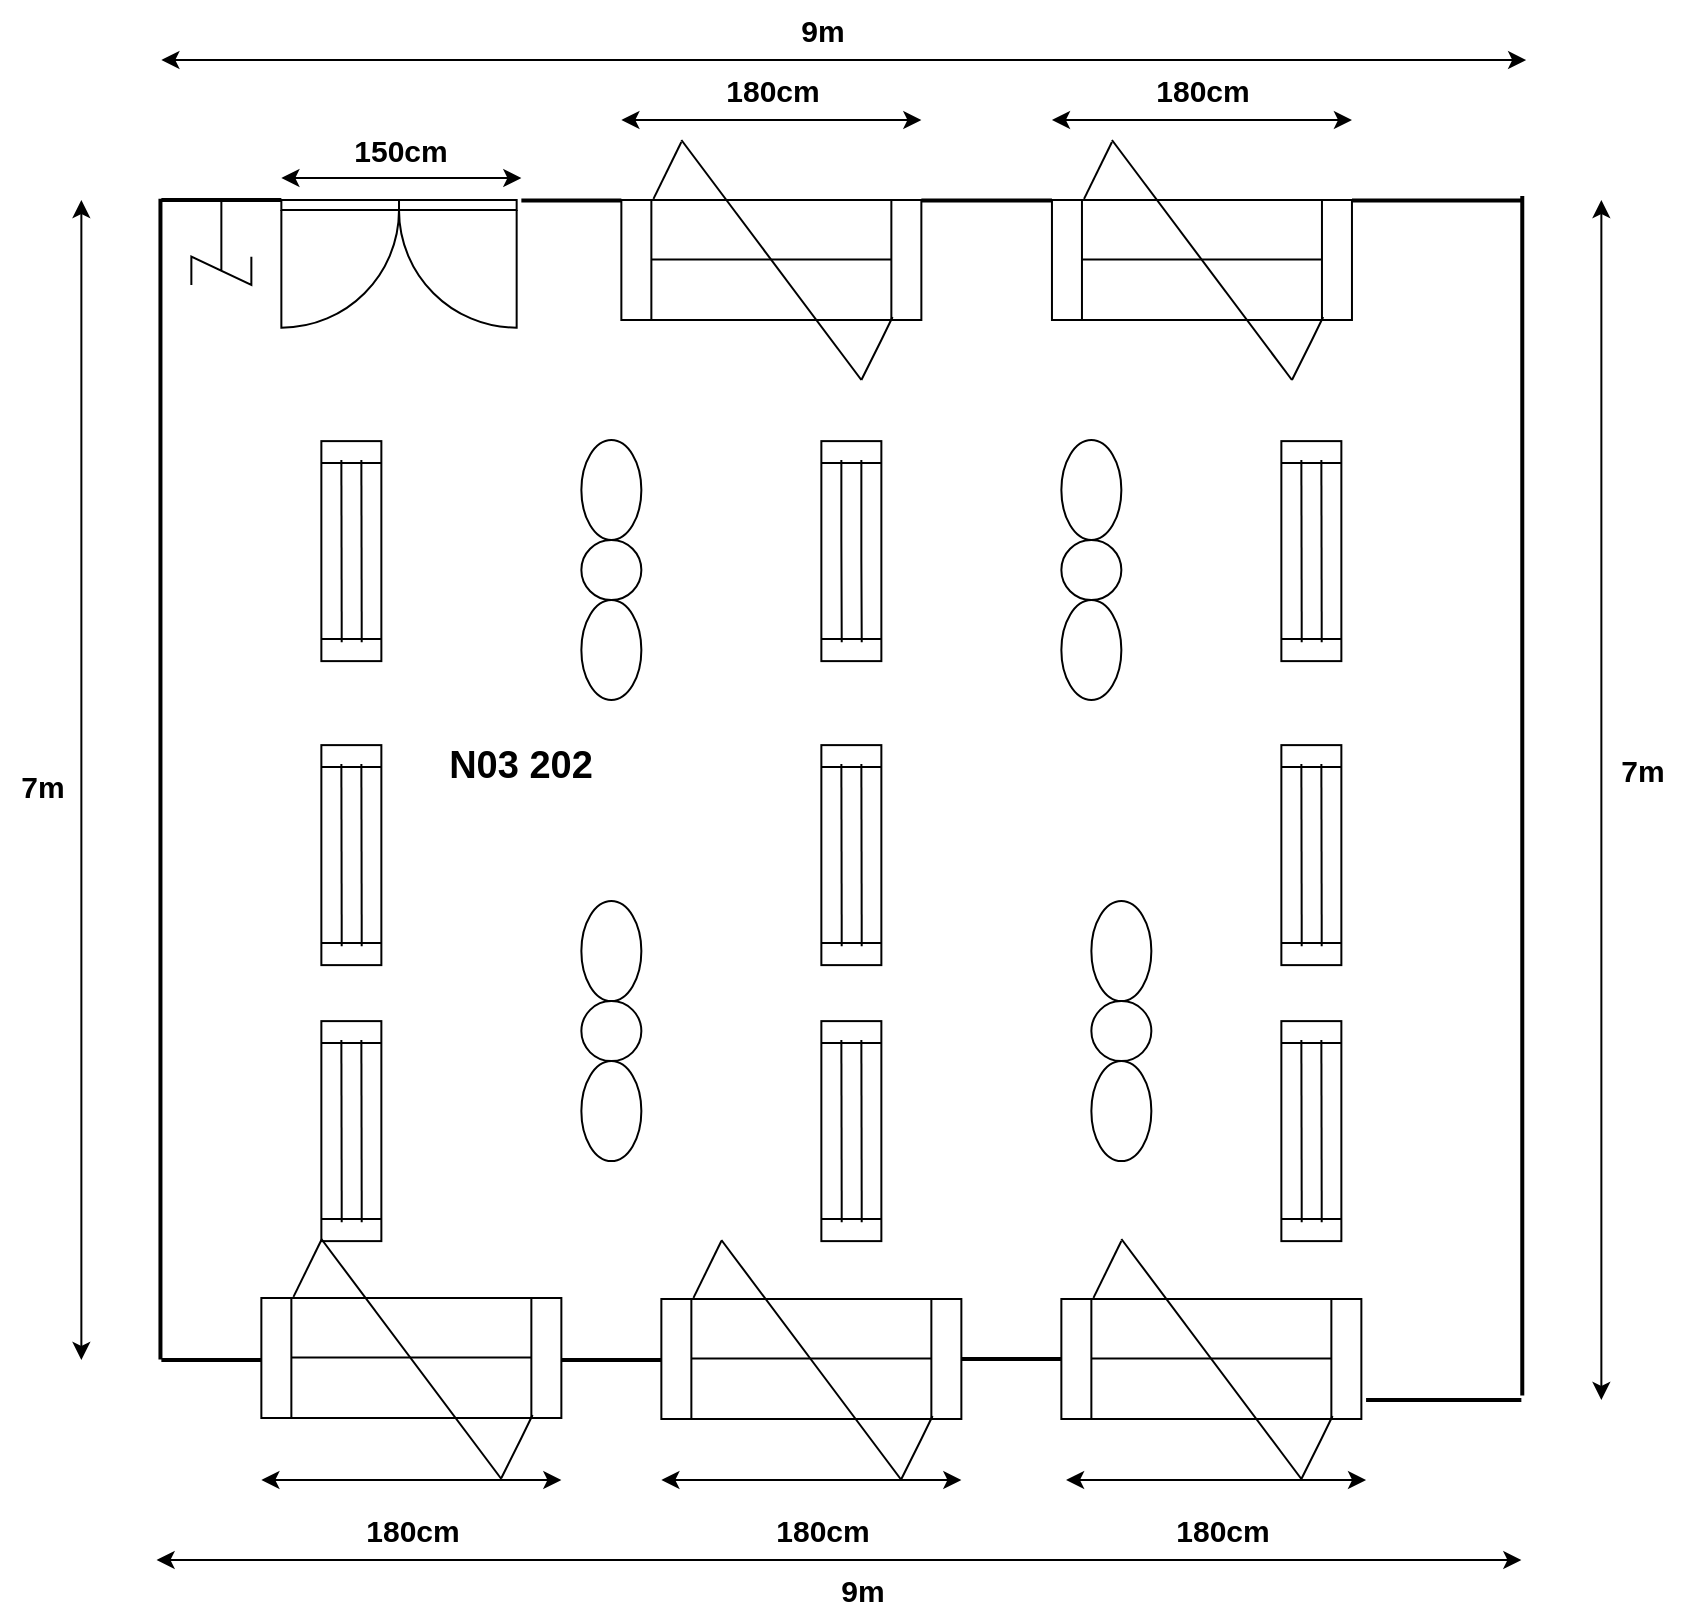 <mxfile version="26.1.1" pages="2">
  <diagram name="Trang-1" id="iNuTgDqB5YGGc_dW255r">
    <mxGraphModel dx="1675" dy="883" grid="1" gridSize="10" guides="1" tooltips="1" connect="1" arrows="1" fold="1" page="1" pageScale="1" pageWidth="1169" pageHeight="827" math="0" shadow="0">
      <root>
        <mxCell id="0" />
        <mxCell id="1" parent="0" />
        <mxCell id="Lc2VKI5pzuuBeO4M9qtB-26" value="" style="shape=process;whiteSpace=wrap;html=1;backgroundOutline=1;fillColor=none;verticalAlign=top;align=right;rotation=90;" parent="1" vertex="1">
          <mxGeometry x="160.68" y="300.56" width="110" height="30" as="geometry" />
        </mxCell>
        <mxCell id="Lc2VKI5pzuuBeO4M9qtB-30" value="" style="verticalLabelPosition=bottom;html=1;verticalAlign=top;align=center;shape=mxgraph.floorplan.doorDouble;aspect=fixed;" parent="1" vertex="1">
          <mxGeometry x="180.68" y="140" width="117.65" height="62.5" as="geometry" />
        </mxCell>
        <mxCell id="Lc2VKI5pzuuBeO4M9qtB-32" value="" style="line;strokeWidth=2;html=1;" parent="1" vertex="1">
          <mxGeometry x="300.68" y="130.25" width="50" height="20" as="geometry" />
        </mxCell>
        <mxCell id="Lc2VKI5pzuuBeO4M9qtB-33" value="" style="line;strokeWidth=2;html=1;" parent="1" vertex="1">
          <mxGeometry x="500.68" y="130.25" width="65.3" height="20" as="geometry" />
        </mxCell>
        <mxCell id="Lc2VKI5pzuuBeO4M9qtB-36" value="" style="line;strokeWidth=2;html=1;" parent="1" vertex="1">
          <mxGeometry x="715.98" y="130.25" width="84.7" height="20" as="geometry" />
        </mxCell>
        <mxCell id="Lc2VKI5pzuuBeO4M9qtB-44" value="" style="line;strokeWidth=2;html=1;rotation=90;" parent="1" vertex="1">
          <mxGeometry x="501.25" y="427.86" width="599.77" height="20" as="geometry" />
        </mxCell>
        <mxCell id="Lc2VKI5pzuuBeO4M9qtB-48" value="" style="ellipse;whiteSpace=wrap;html=1;aspect=fixed;fillColor=none;labelBackgroundColor=none;" parent="1" vertex="1">
          <mxGeometry x="330.68" y="310" width="30" height="30" as="geometry" />
        </mxCell>
        <mxCell id="Lc2VKI5pzuuBeO4M9qtB-50" value="" style="ellipse;whiteSpace=wrap;html=1;fillColor=none;labelBackgroundColor=none;" parent="1" vertex="1">
          <mxGeometry x="330.68" y="340" width="30" height="50" as="geometry" />
        </mxCell>
        <mxCell id="Lc2VKI5pzuuBeO4M9qtB-60" value="" style="endArrow=none;html=1;rounded=0;" parent="1" edge="1">
          <mxGeometry width="50" height="50" relative="1" as="geometry">
            <mxPoint x="210.68" y="270" as="sourcePoint" />
            <mxPoint x="210.86" y="361.13" as="targetPoint" />
          </mxGeometry>
        </mxCell>
        <mxCell id="Lc2VKI5pzuuBeO4M9qtB-67" value="" style="ellipse;whiteSpace=wrap;html=1;fillColor=none;labelBackgroundColor=none;" parent="1" vertex="1">
          <mxGeometry x="330.68" y="260" width="30" height="50" as="geometry" />
        </mxCell>
        <mxCell id="Lc2VKI5pzuuBeO4M9qtB-69" value="" style="line;strokeWidth=2;html=1;" parent="1" vertex="1">
          <mxGeometry x="120.68" y="130" width="60" height="20" as="geometry" />
        </mxCell>
        <mxCell id="Lc2VKI5pzuuBeO4M9qtB-71" value="" style="line;strokeWidth=2;html=1;rotation=90;" parent="1" vertex="1">
          <mxGeometry x="-170" y="419.55" width="580.45" height="20" as="geometry" />
        </mxCell>
        <mxCell id="Lc2VKI5pzuuBeO4M9qtB-74" value="" style="endArrow=none;html=1;rounded=0;" parent="1" edge="1">
          <mxGeometry width="50" height="50" relative="1" as="geometry">
            <mxPoint x="220.68" y="270" as="sourcePoint" />
            <mxPoint x="220.86" y="361.13" as="targetPoint" />
          </mxGeometry>
        </mxCell>
        <mxCell id="Lc2VKI5pzuuBeO4M9qtB-76" value="" style="shape=process;whiteSpace=wrap;html=1;backgroundOutline=1;fillColor=none;verticalAlign=top;align=right;rotation=90;" parent="1" vertex="1">
          <mxGeometry x="160.68" y="452.56" width="110" height="30" as="geometry" />
        </mxCell>
        <mxCell id="Lc2VKI5pzuuBeO4M9qtB-77" value="" style="endArrow=none;html=1;rounded=0;" parent="1" edge="1">
          <mxGeometry width="50" height="50" relative="1" as="geometry">
            <mxPoint x="210.68" y="422" as="sourcePoint" />
            <mxPoint x="210.86" y="513.13" as="targetPoint" />
          </mxGeometry>
        </mxCell>
        <mxCell id="Lc2VKI5pzuuBeO4M9qtB-78" value="" style="endArrow=none;html=1;rounded=0;" parent="1" edge="1">
          <mxGeometry width="50" height="50" relative="1" as="geometry">
            <mxPoint x="220.68" y="422" as="sourcePoint" />
            <mxPoint x="220.86" y="513.13" as="targetPoint" />
          </mxGeometry>
        </mxCell>
        <mxCell id="Lc2VKI5pzuuBeO4M9qtB-79" value="" style="shape=process;whiteSpace=wrap;html=1;backgroundOutline=1;fillColor=none;verticalAlign=top;align=right;rotation=90;" parent="1" vertex="1">
          <mxGeometry x="160.68" y="590.56" width="110" height="30" as="geometry" />
        </mxCell>
        <mxCell id="Lc2VKI5pzuuBeO4M9qtB-80" value="" style="endArrow=none;html=1;rounded=0;" parent="1" edge="1">
          <mxGeometry width="50" height="50" relative="1" as="geometry">
            <mxPoint x="210.68" y="560" as="sourcePoint" />
            <mxPoint x="210.86" y="651.13" as="targetPoint" />
          </mxGeometry>
        </mxCell>
        <mxCell id="Lc2VKI5pzuuBeO4M9qtB-81" value="" style="endArrow=none;html=1;rounded=0;" parent="1" edge="1">
          <mxGeometry width="50" height="50" relative="1" as="geometry">
            <mxPoint x="220.68" y="560" as="sourcePoint" />
            <mxPoint x="220.86" y="651.13" as="targetPoint" />
          </mxGeometry>
        </mxCell>
        <mxCell id="Lc2VKI5pzuuBeO4M9qtB-91" value="" style="shape=process;whiteSpace=wrap;html=1;backgroundOutline=1;fillColor=none;verticalAlign=top;align=right;rotation=90;" parent="1" vertex="1">
          <mxGeometry x="410.68" y="300.56" width="110" height="30" as="geometry" />
        </mxCell>
        <mxCell id="Lc2VKI5pzuuBeO4M9qtB-92" value="" style="endArrow=none;html=1;rounded=0;" parent="1" edge="1">
          <mxGeometry width="50" height="50" relative="1" as="geometry">
            <mxPoint x="460.68" y="270" as="sourcePoint" />
            <mxPoint x="460.86" y="361.13" as="targetPoint" />
            <Array as="points">
              <mxPoint x="460.68" y="310" />
            </Array>
          </mxGeometry>
        </mxCell>
        <mxCell id="Lc2VKI5pzuuBeO4M9qtB-93" value="" style="endArrow=none;html=1;rounded=0;" parent="1" edge="1">
          <mxGeometry width="50" height="50" relative="1" as="geometry">
            <mxPoint x="470.68" y="270" as="sourcePoint" />
            <mxPoint x="470.86" y="361.13" as="targetPoint" />
            <Array as="points">
              <mxPoint x="470.68" y="320" />
            </Array>
          </mxGeometry>
        </mxCell>
        <mxCell id="Lc2VKI5pzuuBeO4M9qtB-94" value="" style="shape=process;whiteSpace=wrap;html=1;backgroundOutline=1;fillColor=none;verticalAlign=top;align=right;rotation=90;" parent="1" vertex="1">
          <mxGeometry x="410.68" y="452.56" width="110" height="30" as="geometry" />
        </mxCell>
        <mxCell id="Lc2VKI5pzuuBeO4M9qtB-95" value="" style="endArrow=none;html=1;rounded=0;" parent="1" edge="1">
          <mxGeometry width="50" height="50" relative="1" as="geometry">
            <mxPoint x="460.68" y="422" as="sourcePoint" />
            <mxPoint x="460.86" y="513.13" as="targetPoint" />
          </mxGeometry>
        </mxCell>
        <mxCell id="Lc2VKI5pzuuBeO4M9qtB-96" value="" style="endArrow=none;html=1;rounded=0;" parent="1" edge="1">
          <mxGeometry width="50" height="50" relative="1" as="geometry">
            <mxPoint x="470.68" y="422" as="sourcePoint" />
            <mxPoint x="470.86" y="513.13" as="targetPoint" />
          </mxGeometry>
        </mxCell>
        <mxCell id="Lc2VKI5pzuuBeO4M9qtB-97" value="" style="shape=process;whiteSpace=wrap;html=1;backgroundOutline=1;fillColor=none;verticalAlign=top;align=right;rotation=90;" parent="1" vertex="1">
          <mxGeometry x="410.68" y="590.56" width="110" height="30" as="geometry" />
        </mxCell>
        <mxCell id="Lc2VKI5pzuuBeO4M9qtB-98" value="" style="endArrow=none;html=1;rounded=0;" parent="1" edge="1">
          <mxGeometry width="50" height="50" relative="1" as="geometry">
            <mxPoint x="460.68" y="560" as="sourcePoint" />
            <mxPoint x="460.86" y="651.13" as="targetPoint" />
          </mxGeometry>
        </mxCell>
        <mxCell id="Lc2VKI5pzuuBeO4M9qtB-99" value="" style="endArrow=none;html=1;rounded=0;" parent="1" edge="1">
          <mxGeometry width="50" height="50" relative="1" as="geometry">
            <mxPoint x="470.68" y="560" as="sourcePoint" />
            <mxPoint x="470.86" y="651.13" as="targetPoint" />
          </mxGeometry>
        </mxCell>
        <mxCell id="Lc2VKI5pzuuBeO4M9qtB-100" value="" style="shape=process;whiteSpace=wrap;html=1;backgroundOutline=1;fillColor=none;verticalAlign=top;align=right;rotation=90;" parent="1" vertex="1">
          <mxGeometry x="640.68" y="300.56" width="110" height="30" as="geometry" />
        </mxCell>
        <mxCell id="Lc2VKI5pzuuBeO4M9qtB-101" value="" style="endArrow=none;html=1;rounded=0;" parent="1" edge="1">
          <mxGeometry width="50" height="50" relative="1" as="geometry">
            <mxPoint x="690.68" y="270" as="sourcePoint" />
            <mxPoint x="690.86" y="361.13" as="targetPoint" />
          </mxGeometry>
        </mxCell>
        <mxCell id="Lc2VKI5pzuuBeO4M9qtB-102" value="" style="endArrow=none;html=1;rounded=0;" parent="1" edge="1">
          <mxGeometry width="50" height="50" relative="1" as="geometry">
            <mxPoint x="700.68" y="270" as="sourcePoint" />
            <mxPoint x="700.86" y="361.13" as="targetPoint" />
          </mxGeometry>
        </mxCell>
        <mxCell id="Lc2VKI5pzuuBeO4M9qtB-103" value="" style="shape=process;whiteSpace=wrap;html=1;backgroundOutline=1;fillColor=none;verticalAlign=top;align=right;rotation=90;" parent="1" vertex="1">
          <mxGeometry x="640.68" y="452.56" width="110" height="30" as="geometry" />
        </mxCell>
        <mxCell id="Lc2VKI5pzuuBeO4M9qtB-104" value="" style="endArrow=none;html=1;rounded=0;" parent="1" edge="1">
          <mxGeometry width="50" height="50" relative="1" as="geometry">
            <mxPoint x="690.68" y="422" as="sourcePoint" />
            <mxPoint x="690.86" y="513.13" as="targetPoint" />
          </mxGeometry>
        </mxCell>
        <mxCell id="Lc2VKI5pzuuBeO4M9qtB-105" value="" style="endArrow=none;html=1;rounded=0;" parent="1" edge="1">
          <mxGeometry width="50" height="50" relative="1" as="geometry">
            <mxPoint x="700.68" y="422" as="sourcePoint" />
            <mxPoint x="700.86" y="513.13" as="targetPoint" />
          </mxGeometry>
        </mxCell>
        <mxCell id="Lc2VKI5pzuuBeO4M9qtB-106" value="" style="shape=process;whiteSpace=wrap;html=1;backgroundOutline=1;fillColor=none;verticalAlign=top;align=right;rotation=90;" parent="1" vertex="1">
          <mxGeometry x="640.68" y="590.56" width="110" height="30" as="geometry" />
        </mxCell>
        <mxCell id="Lc2VKI5pzuuBeO4M9qtB-107" value="" style="endArrow=none;html=1;rounded=0;" parent="1" edge="1">
          <mxGeometry width="50" height="50" relative="1" as="geometry">
            <mxPoint x="690.68" y="560" as="sourcePoint" />
            <mxPoint x="690.86" y="651.13" as="targetPoint" />
          </mxGeometry>
        </mxCell>
        <mxCell id="Lc2VKI5pzuuBeO4M9qtB-108" value="" style="endArrow=none;html=1;rounded=0;" parent="1" edge="1">
          <mxGeometry width="50" height="50" relative="1" as="geometry">
            <mxPoint x="700.68" y="560" as="sourcePoint" />
            <mxPoint x="700.86" y="651.13" as="targetPoint" />
          </mxGeometry>
        </mxCell>
        <mxCell id="Lc2VKI5pzuuBeO4M9qtB-109" value="" style="ellipse;whiteSpace=wrap;html=1;aspect=fixed;fillColor=none;labelBackgroundColor=none;" parent="1" vertex="1">
          <mxGeometry x="330.68" y="540.56" width="30" height="30" as="geometry" />
        </mxCell>
        <mxCell id="Lc2VKI5pzuuBeO4M9qtB-110" value="" style="ellipse;whiteSpace=wrap;html=1;fillColor=none;labelBackgroundColor=none;" parent="1" vertex="1">
          <mxGeometry x="330.68" y="570.56" width="30" height="50" as="geometry" />
        </mxCell>
        <mxCell id="Lc2VKI5pzuuBeO4M9qtB-111" value="" style="ellipse;whiteSpace=wrap;html=1;fillColor=none;labelBackgroundColor=none;" parent="1" vertex="1">
          <mxGeometry x="330.68" y="490.56" width="30" height="50" as="geometry" />
        </mxCell>
        <mxCell id="Lc2VKI5pzuuBeO4M9qtB-112" value="" style="ellipse;whiteSpace=wrap;html=1;aspect=fixed;fillColor=none;labelBackgroundColor=none;" parent="1" vertex="1">
          <mxGeometry x="570.68" y="310" width="30" height="30" as="geometry" />
        </mxCell>
        <mxCell id="Lc2VKI5pzuuBeO4M9qtB-113" value="" style="ellipse;whiteSpace=wrap;html=1;fillColor=none;labelBackgroundColor=none;" parent="1" vertex="1">
          <mxGeometry x="570.68" y="340" width="30" height="50" as="geometry" />
        </mxCell>
        <mxCell id="Lc2VKI5pzuuBeO4M9qtB-114" value="" style="ellipse;whiteSpace=wrap;html=1;fillColor=none;labelBackgroundColor=none;" parent="1" vertex="1">
          <mxGeometry x="570.68" y="260" width="30" height="50" as="geometry" />
        </mxCell>
        <mxCell id="Lc2VKI5pzuuBeO4M9qtB-115" value="" style="ellipse;whiteSpace=wrap;html=1;aspect=fixed;fillColor=none;labelBackgroundColor=none;" parent="1" vertex="1">
          <mxGeometry x="585.68" y="540.56" width="30" height="30" as="geometry" />
        </mxCell>
        <mxCell id="Lc2VKI5pzuuBeO4M9qtB-116" value="" style="ellipse;whiteSpace=wrap;html=1;fillColor=none;labelBackgroundColor=none;" parent="1" vertex="1">
          <mxGeometry x="585.68" y="570.56" width="30" height="50" as="geometry" />
        </mxCell>
        <mxCell id="Lc2VKI5pzuuBeO4M9qtB-117" value="" style="ellipse;whiteSpace=wrap;html=1;fillColor=none;labelBackgroundColor=none;" parent="1" vertex="1">
          <mxGeometry x="585.68" y="490.56" width="30" height="50" as="geometry" />
        </mxCell>
        <mxCell id="Lc2VKI5pzuuBeO4M9qtB-121" value="" style="line;strokeWidth=2;html=1;" parent="1" vertex="1">
          <mxGeometry x="723.03" y="730" width="77.65" height="20" as="geometry" />
        </mxCell>
        <mxCell id="Lc2VKI5pzuuBeO4M9qtB-125" value="" style="shape=mxgraph.pid.agitators.agitator,_stirrer;html=1;pointerEvents=1;align=center;verticalLabelPosition=bottom;verticalAlign=top;dashed=0;rotation=0;" parent="1" vertex="1">
          <mxGeometry x="135.68" y="140" width="30" height="42.5" as="geometry" />
        </mxCell>
        <mxCell id="q1vCyBdFo2SXuo92vj-O-9" value="" style="shape=process;whiteSpace=wrap;html=1;backgroundOutline=1;fillColor=none;" vertex="1" parent="1">
          <mxGeometry x="350.68" y="140" width="150" height="60" as="geometry" />
        </mxCell>
        <mxCell id="q1vCyBdFo2SXuo92vj-O-10" value="" style="endArrow=none;html=1;rounded=0;" edge="1" parent="1">
          <mxGeometry width="50" height="50" relative="1" as="geometry">
            <mxPoint x="485.68" y="169.71" as="sourcePoint" />
            <mxPoint x="365.68" y="169.71" as="targetPoint" />
          </mxGeometry>
        </mxCell>
        <mxCell id="q1vCyBdFo2SXuo92vj-O-11" value="" style="endArrow=none;html=1;rounded=0;entryX=0.904;entryY=0.975;entryDx=0;entryDy=0;entryPerimeter=0;" edge="1" parent="1" target="q1vCyBdFo2SXuo92vj-O-9">
          <mxGeometry width="50" height="50" relative="1" as="geometry">
            <mxPoint x="470.68" y="230" as="sourcePoint" />
            <mxPoint x="490.68" y="220" as="targetPoint" />
            <Array as="points">
              <mxPoint x="480.68" y="210" />
            </Array>
          </mxGeometry>
        </mxCell>
        <mxCell id="q1vCyBdFo2SXuo92vj-O-12" value="" style="endArrow=none;html=1;rounded=0;exitX=0.107;exitY=-0.009;exitDx=0;exitDy=0;exitPerimeter=0;" edge="1" parent="1" source="q1vCyBdFo2SXuo92vj-O-9">
          <mxGeometry width="50" height="50" relative="1" as="geometry">
            <mxPoint x="370.68" y="131" as="sourcePoint" />
            <mxPoint x="380.68" y="111" as="targetPoint" />
            <Array as="points">
              <mxPoint x="380.68" y="111" />
            </Array>
          </mxGeometry>
        </mxCell>
        <mxCell id="q1vCyBdFo2SXuo92vj-O-13" value="" style="endArrow=none;html=1;rounded=0;" edge="1" parent="1">
          <mxGeometry width="50" height="50" relative="1" as="geometry">
            <mxPoint x="380.68" y="110" as="sourcePoint" />
            <mxPoint x="470.68" y="230" as="targetPoint" />
          </mxGeometry>
        </mxCell>
        <mxCell id="q1vCyBdFo2SXuo92vj-O-14" value="" style="shape=process;whiteSpace=wrap;html=1;backgroundOutline=1;fillColor=none;" vertex="1" parent="1">
          <mxGeometry x="565.98" y="140" width="150" height="60" as="geometry" />
        </mxCell>
        <mxCell id="q1vCyBdFo2SXuo92vj-O-15" value="" style="endArrow=none;html=1;rounded=0;" edge="1" parent="1">
          <mxGeometry width="50" height="50" relative="1" as="geometry">
            <mxPoint x="700.98" y="169.71" as="sourcePoint" />
            <mxPoint x="580.98" y="169.71" as="targetPoint" />
          </mxGeometry>
        </mxCell>
        <mxCell id="q1vCyBdFo2SXuo92vj-O-16" value="" style="endArrow=none;html=1;rounded=0;entryX=0.904;entryY=0.975;entryDx=0;entryDy=0;entryPerimeter=0;" edge="1" parent="1" target="q1vCyBdFo2SXuo92vj-O-14">
          <mxGeometry width="50" height="50" relative="1" as="geometry">
            <mxPoint x="685.98" y="230" as="sourcePoint" />
            <mxPoint x="705.98" y="220" as="targetPoint" />
            <Array as="points">
              <mxPoint x="695.98" y="210" />
            </Array>
          </mxGeometry>
        </mxCell>
        <mxCell id="q1vCyBdFo2SXuo92vj-O-17" value="" style="endArrow=none;html=1;rounded=0;exitX=0.107;exitY=-0.009;exitDx=0;exitDy=0;exitPerimeter=0;" edge="1" parent="1" source="q1vCyBdFo2SXuo92vj-O-14">
          <mxGeometry width="50" height="50" relative="1" as="geometry">
            <mxPoint x="585.98" y="131" as="sourcePoint" />
            <mxPoint x="595.98" y="111" as="targetPoint" />
            <Array as="points">
              <mxPoint x="595.98" y="111" />
            </Array>
          </mxGeometry>
        </mxCell>
        <mxCell id="q1vCyBdFo2SXuo92vj-O-18" value="" style="endArrow=none;html=1;rounded=0;" edge="1" parent="1">
          <mxGeometry width="50" height="50" relative="1" as="geometry">
            <mxPoint x="595.98" y="110" as="sourcePoint" />
            <mxPoint x="685.98" y="230" as="targetPoint" />
          </mxGeometry>
        </mxCell>
        <mxCell id="q1vCyBdFo2SXuo92vj-O-19" value="" style="shape=process;whiteSpace=wrap;html=1;backgroundOutline=1;fillColor=none;" vertex="1" parent="1">
          <mxGeometry x="570.68" y="689.5" width="150" height="60" as="geometry" />
        </mxCell>
        <mxCell id="q1vCyBdFo2SXuo92vj-O-20" value="" style="endArrow=none;html=1;rounded=0;" edge="1" parent="1">
          <mxGeometry width="50" height="50" relative="1" as="geometry">
            <mxPoint x="705.68" y="719.21" as="sourcePoint" />
            <mxPoint x="585.68" y="719.21" as="targetPoint" />
          </mxGeometry>
        </mxCell>
        <mxCell id="q1vCyBdFo2SXuo92vj-O-21" value="" style="endArrow=none;html=1;rounded=0;entryX=0.904;entryY=0.975;entryDx=0;entryDy=0;entryPerimeter=0;" edge="1" parent="1" target="q1vCyBdFo2SXuo92vj-O-19">
          <mxGeometry width="50" height="50" relative="1" as="geometry">
            <mxPoint x="690.68" y="779.5" as="sourcePoint" />
            <mxPoint x="710.68" y="769.5" as="targetPoint" />
            <Array as="points">
              <mxPoint x="700.68" y="759.5" />
            </Array>
          </mxGeometry>
        </mxCell>
        <mxCell id="q1vCyBdFo2SXuo92vj-O-22" value="" style="endArrow=none;html=1;rounded=0;exitX=0.107;exitY=-0.009;exitDx=0;exitDy=0;exitPerimeter=0;" edge="1" parent="1" source="q1vCyBdFo2SXuo92vj-O-19">
          <mxGeometry width="50" height="50" relative="1" as="geometry">
            <mxPoint x="590.68" y="680.5" as="sourcePoint" />
            <mxPoint x="600.68" y="660.5" as="targetPoint" />
            <Array as="points">
              <mxPoint x="600.68" y="660.5" />
            </Array>
          </mxGeometry>
        </mxCell>
        <mxCell id="q1vCyBdFo2SXuo92vj-O-23" value="" style="endArrow=none;html=1;rounded=0;" edge="1" parent="1">
          <mxGeometry width="50" height="50" relative="1" as="geometry">
            <mxPoint x="600.68" y="659.5" as="sourcePoint" />
            <mxPoint x="690.68" y="779.5" as="targetPoint" />
          </mxGeometry>
        </mxCell>
        <mxCell id="q1vCyBdFo2SXuo92vj-O-24" value="" style="shape=process;whiteSpace=wrap;html=1;backgroundOutline=1;fillColor=none;" vertex="1" parent="1">
          <mxGeometry x="370.68" y="689.5" width="150" height="60" as="geometry" />
        </mxCell>
        <mxCell id="q1vCyBdFo2SXuo92vj-O-25" value="" style="endArrow=none;html=1;rounded=0;" edge="1" parent="1">
          <mxGeometry width="50" height="50" relative="1" as="geometry">
            <mxPoint x="505.68" y="719.21" as="sourcePoint" />
            <mxPoint x="385.68" y="719.21" as="targetPoint" />
          </mxGeometry>
        </mxCell>
        <mxCell id="q1vCyBdFo2SXuo92vj-O-26" value="" style="endArrow=none;html=1;rounded=0;entryX=0.904;entryY=0.975;entryDx=0;entryDy=0;entryPerimeter=0;" edge="1" parent="1" target="q1vCyBdFo2SXuo92vj-O-24">
          <mxGeometry width="50" height="50" relative="1" as="geometry">
            <mxPoint x="490.68" y="779.5" as="sourcePoint" />
            <mxPoint x="510.68" y="769.5" as="targetPoint" />
            <Array as="points">
              <mxPoint x="500.68" y="759.5" />
            </Array>
          </mxGeometry>
        </mxCell>
        <mxCell id="q1vCyBdFo2SXuo92vj-O-27" value="" style="endArrow=none;html=1;rounded=0;exitX=0.107;exitY=-0.009;exitDx=0;exitDy=0;exitPerimeter=0;" edge="1" parent="1" source="q1vCyBdFo2SXuo92vj-O-24">
          <mxGeometry width="50" height="50" relative="1" as="geometry">
            <mxPoint x="390.68" y="680.5" as="sourcePoint" />
            <mxPoint x="400.68" y="660.5" as="targetPoint" />
            <Array as="points">
              <mxPoint x="400.68" y="660.5" />
            </Array>
          </mxGeometry>
        </mxCell>
        <mxCell id="q1vCyBdFo2SXuo92vj-O-28" value="" style="endArrow=none;html=1;rounded=0;" edge="1" parent="1">
          <mxGeometry width="50" height="50" relative="1" as="geometry">
            <mxPoint x="400.68" y="660" as="sourcePoint" />
            <mxPoint x="490.68" y="780" as="targetPoint" />
          </mxGeometry>
        </mxCell>
        <mxCell id="q1vCyBdFo2SXuo92vj-O-29" value="" style="shape=process;whiteSpace=wrap;html=1;backgroundOutline=1;fillColor=none;" vertex="1" parent="1">
          <mxGeometry x="170.68" y="689" width="150" height="60" as="geometry" />
        </mxCell>
        <mxCell id="q1vCyBdFo2SXuo92vj-O-30" value="" style="endArrow=none;html=1;rounded=0;" edge="1" parent="1">
          <mxGeometry width="50" height="50" relative="1" as="geometry">
            <mxPoint x="305.68" y="718.71" as="sourcePoint" />
            <mxPoint x="185.68" y="718.71" as="targetPoint" />
          </mxGeometry>
        </mxCell>
        <mxCell id="q1vCyBdFo2SXuo92vj-O-31" value="" style="endArrow=none;html=1;rounded=0;entryX=0.904;entryY=0.975;entryDx=0;entryDy=0;entryPerimeter=0;" edge="1" parent="1" target="q1vCyBdFo2SXuo92vj-O-29">
          <mxGeometry width="50" height="50" relative="1" as="geometry">
            <mxPoint x="290.68" y="779" as="sourcePoint" />
            <mxPoint x="310.68" y="769" as="targetPoint" />
            <Array as="points">
              <mxPoint x="300.68" y="759" />
            </Array>
          </mxGeometry>
        </mxCell>
        <mxCell id="q1vCyBdFo2SXuo92vj-O-32" value="" style="endArrow=none;html=1;rounded=0;exitX=0.107;exitY=-0.009;exitDx=0;exitDy=0;exitPerimeter=0;" edge="1" parent="1" source="q1vCyBdFo2SXuo92vj-O-29">
          <mxGeometry width="50" height="50" relative="1" as="geometry">
            <mxPoint x="190.68" y="680" as="sourcePoint" />
            <mxPoint x="200.68" y="660" as="targetPoint" />
            <Array as="points">
              <mxPoint x="200.68" y="660" />
            </Array>
          </mxGeometry>
        </mxCell>
        <mxCell id="q1vCyBdFo2SXuo92vj-O-33" value="" style="endArrow=none;html=1;rounded=0;" edge="1" parent="1">
          <mxGeometry width="50" height="50" relative="1" as="geometry">
            <mxPoint x="200.68" y="659.5" as="sourcePoint" />
            <mxPoint x="290.68" y="779.5" as="targetPoint" />
          </mxGeometry>
        </mxCell>
        <mxCell id="q1vCyBdFo2SXuo92vj-O-34" value="" style="line;strokeWidth=2;html=1;" vertex="1" parent="1">
          <mxGeometry x="520.68" y="709.5" width="50" height="20" as="geometry" />
        </mxCell>
        <mxCell id="q1vCyBdFo2SXuo92vj-O-35" value="" style="line;strokeWidth=2;html=1;" vertex="1" parent="1">
          <mxGeometry x="320.68" y="710" width="50" height="20" as="geometry" />
        </mxCell>
        <mxCell id="q1vCyBdFo2SXuo92vj-O-36" value="" style="line;strokeWidth=2;html=1;" vertex="1" parent="1">
          <mxGeometry x="120.68" y="710" width="50" height="20" as="geometry" />
        </mxCell>
        <mxCell id="q1vCyBdFo2SXuo92vj-O-37" value="" style="endArrow=classic;startArrow=classic;html=1;rounded=0;" edge="1" parent="1">
          <mxGeometry width="50" height="50" relative="1" as="geometry">
            <mxPoint x="80.68" y="720" as="sourcePoint" />
            <mxPoint x="80.68" y="140" as="targetPoint" />
          </mxGeometry>
        </mxCell>
        <mxCell id="q1vCyBdFo2SXuo92vj-O-39" value="7m" style="text;html=1;align=center;verticalAlign=middle;resizable=0;points=[];autosize=1;strokeColor=none;fillColor=none;strokeWidth=1;rounded=0;fontStyle=1;fontSize=15;" vertex="1" parent="1">
          <mxGeometry x="40.68" y="417.86" width="40" height="30" as="geometry" />
        </mxCell>
        <mxCell id="q1vCyBdFo2SXuo92vj-O-42" value="" style="endArrow=classic;startArrow=classic;html=1;rounded=0;" edge="1" parent="1">
          <mxGeometry width="50" height="50" relative="1" as="geometry">
            <mxPoint x="120.68" y="70" as="sourcePoint" />
            <mxPoint x="803.08" y="70" as="targetPoint" />
          </mxGeometry>
        </mxCell>
        <mxCell id="q1vCyBdFo2SXuo92vj-O-43" value="9m" style="text;html=1;align=center;verticalAlign=middle;resizable=0;points=[];autosize=1;strokeColor=none;fillColor=none;strokeWidth=1;rounded=0;fontStyle=1;fontSize=15;" vertex="1" parent="1">
          <mxGeometry x="430.68" y="40" width="40" height="30" as="geometry" />
        </mxCell>
        <mxCell id="q1vCyBdFo2SXuo92vj-O-44" value="" style="endArrow=classic;startArrow=classic;html=1;rounded=0;" edge="1" parent="1">
          <mxGeometry width="50" height="50" relative="1" as="geometry">
            <mxPoint x="840.68" y="740" as="sourcePoint" />
            <mxPoint x="840.68" y="140" as="targetPoint" />
          </mxGeometry>
        </mxCell>
        <mxCell id="q1vCyBdFo2SXuo92vj-O-45" value="7m" style="text;html=1;align=center;verticalAlign=middle;resizable=0;points=[];autosize=1;strokeColor=none;fillColor=none;strokeWidth=1;rounded=0;fontStyle=1;fontSize=15;" vertex="1" parent="1">
          <mxGeometry x="840.68" y="409.55" width="40" height="30" as="geometry" />
        </mxCell>
        <mxCell id="q1vCyBdFo2SXuo92vj-O-46" value="" style="endArrow=classic;startArrow=classic;html=1;rounded=0;" edge="1" parent="1">
          <mxGeometry width="50" height="50" relative="1" as="geometry">
            <mxPoint x="118.28" y="820" as="sourcePoint" />
            <mxPoint x="800.68" y="820" as="targetPoint" />
          </mxGeometry>
        </mxCell>
        <mxCell id="q1vCyBdFo2SXuo92vj-O-47" value="9m" style="text;html=1;align=center;verticalAlign=middle;resizable=0;points=[];autosize=1;strokeColor=none;fillColor=none;strokeWidth=1;rounded=0;fontStyle=1;fontSize=15;" vertex="1" parent="1">
          <mxGeometry x="450.68" y="820" width="40" height="30" as="geometry" />
        </mxCell>
        <mxCell id="q1vCyBdFo2SXuo92vj-O-48" value="" style="endArrow=classic;startArrow=classic;html=1;rounded=0;" edge="1" parent="1">
          <mxGeometry width="50" height="50" relative="1" as="geometry">
            <mxPoint x="170.68" y="780" as="sourcePoint" />
            <mxPoint x="320.68" y="780" as="targetPoint" />
          </mxGeometry>
        </mxCell>
        <mxCell id="q1vCyBdFo2SXuo92vj-O-49" value="180cm" style="text;html=1;align=center;verticalAlign=middle;resizable=0;points=[];autosize=1;strokeColor=none;fillColor=none;strokeWidth=1;rounded=0;fontStyle=1;fontSize=15;" vertex="1" parent="1">
          <mxGeometry x="210.68" y="790" width="70" height="30" as="geometry" />
        </mxCell>
        <mxCell id="q1vCyBdFo2SXuo92vj-O-50" value="" style="endArrow=classic;startArrow=classic;html=1;rounded=0;" edge="1" parent="1">
          <mxGeometry width="50" height="50" relative="1" as="geometry">
            <mxPoint x="370.68" y="780" as="sourcePoint" />
            <mxPoint x="520.68" y="780" as="targetPoint" />
          </mxGeometry>
        </mxCell>
        <mxCell id="q1vCyBdFo2SXuo92vj-O-51" value="" style="endArrow=classic;startArrow=classic;html=1;rounded=0;" edge="1" parent="1">
          <mxGeometry width="50" height="50" relative="1" as="geometry">
            <mxPoint x="573.03" y="780" as="sourcePoint" />
            <mxPoint x="723.03" y="780" as="targetPoint" />
          </mxGeometry>
        </mxCell>
        <mxCell id="q1vCyBdFo2SXuo92vj-O-52" value="180cm" style="text;html=1;align=center;verticalAlign=middle;resizable=0;points=[];autosize=1;strokeColor=none;fillColor=none;strokeWidth=1;rounded=0;fontStyle=1;fontSize=15;" vertex="1" parent="1">
          <mxGeometry x="415.68" y="790" width="70" height="30" as="geometry" />
        </mxCell>
        <mxCell id="q1vCyBdFo2SXuo92vj-O-53" value="180cm" style="text;html=1;align=center;verticalAlign=middle;resizable=0;points=[];autosize=1;strokeColor=none;fillColor=none;strokeWidth=1;rounded=0;fontStyle=1;fontSize=15;" vertex="1" parent="1">
          <mxGeometry x="615.68" y="790" width="70" height="30" as="geometry" />
        </mxCell>
        <mxCell id="q1vCyBdFo2SXuo92vj-O-54" value="" style="endArrow=classic;startArrow=classic;html=1;rounded=0;" edge="1" parent="1">
          <mxGeometry width="50" height="50" relative="1" as="geometry">
            <mxPoint x="350.68" y="100" as="sourcePoint" />
            <mxPoint x="500.68" y="100" as="targetPoint" />
          </mxGeometry>
        </mxCell>
        <mxCell id="q1vCyBdFo2SXuo92vj-O-55" value="180cm" style="text;html=1;align=center;verticalAlign=middle;resizable=0;points=[];autosize=1;strokeColor=none;fillColor=none;strokeWidth=1;rounded=0;fontStyle=1;fontSize=15;" vertex="1" parent="1">
          <mxGeometry x="390.68" y="70" width="70" height="30" as="geometry" />
        </mxCell>
        <mxCell id="q1vCyBdFo2SXuo92vj-O-56" value="" style="endArrow=classic;startArrow=classic;html=1;rounded=0;" edge="1" parent="1">
          <mxGeometry width="50" height="50" relative="1" as="geometry">
            <mxPoint x="565.98" y="100" as="sourcePoint" />
            <mxPoint x="715.98" y="100" as="targetPoint" />
          </mxGeometry>
        </mxCell>
        <mxCell id="q1vCyBdFo2SXuo92vj-O-57" value="180cm" style="text;html=1;align=center;verticalAlign=middle;resizable=0;points=[];autosize=1;strokeColor=none;fillColor=none;strokeWidth=1;rounded=0;fontStyle=1;fontSize=15;" vertex="1" parent="1">
          <mxGeometry x="605.98" y="70" width="70" height="30" as="geometry" />
        </mxCell>
        <mxCell id="q1vCyBdFo2SXuo92vj-O-58" value="" style="endArrow=classic;startArrow=classic;html=1;rounded=0;" edge="1" parent="1">
          <mxGeometry width="50" height="50" relative="1" as="geometry">
            <mxPoint x="180.68" y="129" as="sourcePoint" />
            <mxPoint x="300.68" y="129" as="targetPoint" />
          </mxGeometry>
        </mxCell>
        <mxCell id="q1vCyBdFo2SXuo92vj-O-59" value="150cm" style="text;html=1;align=center;verticalAlign=middle;resizable=0;points=[];autosize=1;strokeColor=none;fillColor=none;strokeWidth=1;rounded=0;fontStyle=1;fontSize=15;" vertex="1" parent="1">
          <mxGeometry x="204.51" y="100.25" width="70" height="30" as="geometry" />
        </mxCell>
        <mxCell id="o7kLeNcApyUzDR75mA7z-1" value="N03 202" style="text;html=1;align=center;verticalAlign=middle;resizable=0;points=[];autosize=1;strokeColor=none;fillColor=none;fontStyle=1;fontSize=19;" vertex="1" parent="1">
          <mxGeometry x="250" y="403" width="100" height="40" as="geometry" />
        </mxCell>
      </root>
    </mxGraphModel>
  </diagram>
  <diagram id="C6lsUGIKE4j8gIZNfiX-" name="Trang-2">
    <mxGraphModel dx="1005" dy="530" grid="1" gridSize="10" guides="1" tooltips="1" connect="1" arrows="1" fold="1" page="1" pageScale="1" pageWidth="827" pageHeight="1169" math="0" shadow="0">
      <root>
        <mxCell id="0" />
        <mxCell id="1" parent="0" />
        <mxCell id="eOm446NFrj2QfKjKOSJg-1" value="" style="ellipse;whiteSpace=wrap;html=1;aspect=fixed;fillColor=none;labelBackgroundColor=none;" vertex="1" parent="1">
          <mxGeometry x="80" y="130" width="30" height="30" as="geometry" />
        </mxCell>
        <mxCell id="eOm446NFrj2QfKjKOSJg-2" value="" style="ellipse;whiteSpace=wrap;html=1;fillColor=none;labelBackgroundColor=none;" vertex="1" parent="1">
          <mxGeometry x="80" y="160" width="30" height="50" as="geometry" />
        </mxCell>
        <mxCell id="eOm446NFrj2QfKjKOSJg-3" value="" style="ellipse;whiteSpace=wrap;html=1;fillColor=none;labelBackgroundColor=none;" vertex="1" parent="1">
          <mxGeometry x="80" y="80" width="30" height="50" as="geometry" />
        </mxCell>
        <mxCell id="vogQ7iNehbLjbnYLtFUX-1" value="" style="shape=process;whiteSpace=wrap;html=1;backgroundOutline=1;fillColor=none;verticalAlign=top;align=right;rotation=90;" vertex="1" parent="1">
          <mxGeometry x="40" y="290.56" width="110" height="30" as="geometry" />
        </mxCell>
        <mxCell id="vogQ7iNehbLjbnYLtFUX-2" value="" style="endArrow=none;html=1;rounded=0;" edge="1" parent="1">
          <mxGeometry width="50" height="50" relative="1" as="geometry">
            <mxPoint x="90" y="260" as="sourcePoint" />
            <mxPoint x="90.18" y="351.13" as="targetPoint" />
          </mxGeometry>
        </mxCell>
        <mxCell id="vogQ7iNehbLjbnYLtFUX-3" value="" style="endArrow=none;html=1;rounded=0;" edge="1" parent="1">
          <mxGeometry width="50" height="50" relative="1" as="geometry">
            <mxPoint x="100" y="260" as="sourcePoint" />
            <mxPoint x="100.18" y="351.13" as="targetPoint" />
          </mxGeometry>
        </mxCell>
        <mxCell id="C7C8N5XWcl5UErHKNbGL-1" value="" style="shape=process;whiteSpace=wrap;html=1;backgroundOutline=1;fillColor=none;" vertex="1" parent="1">
          <mxGeometry x="80" y="420" width="150" height="60" as="geometry" />
        </mxCell>
        <mxCell id="C7C8N5XWcl5UErHKNbGL-2" value="" style="endArrow=none;html=1;rounded=0;" edge="1" parent="1">
          <mxGeometry width="50" height="50" relative="1" as="geometry">
            <mxPoint x="215" y="449.71" as="sourcePoint" />
            <mxPoint x="95" y="449.71" as="targetPoint" />
            <Array as="points">
              <mxPoint x="149.32" y="450" />
            </Array>
          </mxGeometry>
        </mxCell>
        <mxCell id="C7C8N5XWcl5UErHKNbGL-3" value="" style="endArrow=none;html=1;rounded=0;entryX=0.904;entryY=0.975;entryDx=0;entryDy=0;entryPerimeter=0;" edge="1" parent="1" target="C7C8N5XWcl5UErHKNbGL-1">
          <mxGeometry width="50" height="50" relative="1" as="geometry">
            <mxPoint x="200" y="510" as="sourcePoint" />
            <mxPoint x="220" y="500" as="targetPoint" />
            <Array as="points">
              <mxPoint x="210" y="490" />
            </Array>
          </mxGeometry>
        </mxCell>
        <mxCell id="C7C8N5XWcl5UErHKNbGL-4" value="" style="endArrow=none;html=1;rounded=0;exitX=0.107;exitY=-0.009;exitDx=0;exitDy=0;exitPerimeter=0;" edge="1" parent="1" source="C7C8N5XWcl5UErHKNbGL-1">
          <mxGeometry width="50" height="50" relative="1" as="geometry">
            <mxPoint x="100" y="411" as="sourcePoint" />
            <mxPoint x="110" y="391" as="targetPoint" />
            <Array as="points">
              <mxPoint x="110" y="391" />
            </Array>
          </mxGeometry>
        </mxCell>
        <mxCell id="C7C8N5XWcl5UErHKNbGL-5" value="" style="endArrow=none;html=1;rounded=0;" edge="1" parent="1">
          <mxGeometry width="50" height="50" relative="1" as="geometry">
            <mxPoint x="110" y="390" as="sourcePoint" />
            <mxPoint x="200" y="510" as="targetPoint" />
          </mxGeometry>
        </mxCell>
        <mxCell id="My0dR4qmD46sux0nH4mE-1" value="" style="verticalLabelPosition=bottom;html=1;verticalAlign=top;align=center;shape=mxgraph.floorplan.doorDouble;aspect=fixed;" vertex="1" parent="1">
          <mxGeometry x="80" y="530" width="117.65" height="62.5" as="geometry" />
        </mxCell>
        <mxCell id="fFDYJARjxnDfdwJWSeBS-1" value="" style="shape=mxgraph.pid.agitators.agitator,_stirrer;html=1;pointerEvents=1;align=center;verticalLabelPosition=bottom;verticalAlign=top;dashed=0;rotation=0;" vertex="1" parent="1">
          <mxGeometry x="80" y="620" width="30" height="42.5" as="geometry" />
        </mxCell>
        <mxCell id="mmpQR0__JYSqn6xRGvGn-2" value=": quạt trần" style="text;html=1;align=center;verticalAlign=middle;resizable=0;points=[];autosize=1;strokeColor=none;fillColor=none;fontStyle=1;fontSize=15;" vertex="1" parent="1">
          <mxGeometry x="125" y="130" width="90" height="30" as="geometry" />
        </mxCell>
        <mxCell id="mmpQR0__JYSqn6xRGvGn-4" value=": đèn" style="text;html=1;align=center;verticalAlign=middle;resizable=0;points=[];autosize=1;strokeColor=none;fillColor=none;fontStyle=1;fontSize=15;" vertex="1" parent="1">
          <mxGeometry x="140" y="290.56" width="60" height="30" as="geometry" />
        </mxCell>
        <mxCell id="mmpQR0__JYSqn6xRGvGn-5" value=": cửa sổ" style="text;html=1;align=center;verticalAlign=middle;resizable=0;points=[];autosize=1;strokeColor=none;fillColor=none;fontStyle=1;fontSize=15;" vertex="1" parent="1">
          <mxGeometry x="275" y="435" width="80" height="30" as="geometry" />
        </mxCell>
        <mxCell id="mmpQR0__JYSqn6xRGvGn-6" value=": cửa 2 cánh" style="text;html=1;align=center;verticalAlign=middle;resizable=0;points=[];autosize=1;strokeColor=none;fillColor=none;fontStyle=1;fontSize=15;" vertex="1" parent="1">
          <mxGeometry x="260" y="546.25" width="110" height="30" as="geometry" />
        </mxCell>
        <mxCell id="mmpQR0__JYSqn6xRGvGn-7" value=": bảng công tắc điều khiển" style="text;html=1;align=center;verticalAlign=middle;resizable=0;points=[];autosize=1;strokeColor=none;fillColor=none;fontStyle=1;fontSize=15;" vertex="1" parent="1">
          <mxGeometry x="215" y="632.5" width="200" height="30" as="geometry" />
        </mxCell>
      </root>
    </mxGraphModel>
  </diagram>
</mxfile>
